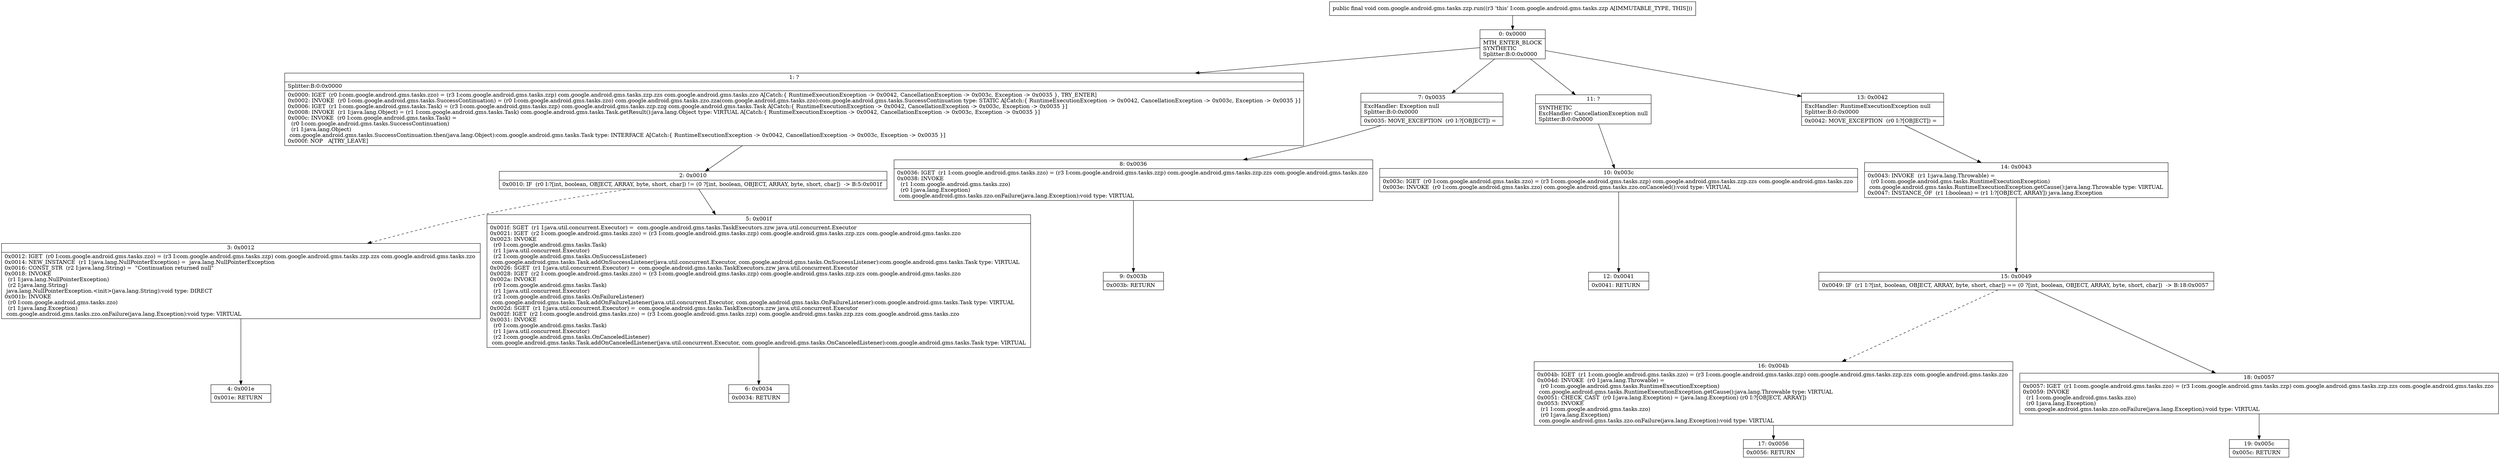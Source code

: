 digraph "CFG forcom.google.android.gms.tasks.zzp.run()V" {
Node_0 [shape=record,label="{0\:\ 0x0000|MTH_ENTER_BLOCK\lSYNTHETIC\lSplitter:B:0:0x0000\l}"];
Node_1 [shape=record,label="{1\:\ ?|Splitter:B:0:0x0000\l|0x0000: IGET  (r0 I:com.google.android.gms.tasks.zzo) = (r3 I:com.google.android.gms.tasks.zzp) com.google.android.gms.tasks.zzp.zzs com.google.android.gms.tasks.zzo A[Catch:\{ RuntimeExecutionException \-\> 0x0042, CancellationException \-\> 0x003c, Exception \-\> 0x0035 \}, TRY_ENTER]\l0x0002: INVOKE  (r0 I:com.google.android.gms.tasks.SuccessContinuation) = (r0 I:com.google.android.gms.tasks.zzo) com.google.android.gms.tasks.zzo.zza(com.google.android.gms.tasks.zzo):com.google.android.gms.tasks.SuccessContinuation type: STATIC A[Catch:\{ RuntimeExecutionException \-\> 0x0042, CancellationException \-\> 0x003c, Exception \-\> 0x0035 \}]\l0x0006: IGET  (r1 I:com.google.android.gms.tasks.Task) = (r3 I:com.google.android.gms.tasks.zzp) com.google.android.gms.tasks.zzp.zzg com.google.android.gms.tasks.Task A[Catch:\{ RuntimeExecutionException \-\> 0x0042, CancellationException \-\> 0x003c, Exception \-\> 0x0035 \}]\l0x0008: INVOKE  (r1 I:java.lang.Object) = (r1 I:com.google.android.gms.tasks.Task) com.google.android.gms.tasks.Task.getResult():java.lang.Object type: VIRTUAL A[Catch:\{ RuntimeExecutionException \-\> 0x0042, CancellationException \-\> 0x003c, Exception \-\> 0x0035 \}]\l0x000c: INVOKE  (r0 I:com.google.android.gms.tasks.Task) = \l  (r0 I:com.google.android.gms.tasks.SuccessContinuation)\l  (r1 I:java.lang.Object)\l com.google.android.gms.tasks.SuccessContinuation.then(java.lang.Object):com.google.android.gms.tasks.Task type: INTERFACE A[Catch:\{ RuntimeExecutionException \-\> 0x0042, CancellationException \-\> 0x003c, Exception \-\> 0x0035 \}]\l0x000f: NOP   A[TRY_LEAVE]\l}"];
Node_2 [shape=record,label="{2\:\ 0x0010|0x0010: IF  (r0 I:?[int, boolean, OBJECT, ARRAY, byte, short, char]) != (0 ?[int, boolean, OBJECT, ARRAY, byte, short, char])  \-\> B:5:0x001f \l}"];
Node_3 [shape=record,label="{3\:\ 0x0012|0x0012: IGET  (r0 I:com.google.android.gms.tasks.zzo) = (r3 I:com.google.android.gms.tasks.zzp) com.google.android.gms.tasks.zzp.zzs com.google.android.gms.tasks.zzo \l0x0014: NEW_INSTANCE  (r1 I:java.lang.NullPointerException) =  java.lang.NullPointerException \l0x0016: CONST_STR  (r2 I:java.lang.String) =  \"Continuation returned null\" \l0x0018: INVOKE  \l  (r1 I:java.lang.NullPointerException)\l  (r2 I:java.lang.String)\l java.lang.NullPointerException.\<init\>(java.lang.String):void type: DIRECT \l0x001b: INVOKE  \l  (r0 I:com.google.android.gms.tasks.zzo)\l  (r1 I:java.lang.Exception)\l com.google.android.gms.tasks.zzo.onFailure(java.lang.Exception):void type: VIRTUAL \l}"];
Node_4 [shape=record,label="{4\:\ 0x001e|0x001e: RETURN   \l}"];
Node_5 [shape=record,label="{5\:\ 0x001f|0x001f: SGET  (r1 I:java.util.concurrent.Executor) =  com.google.android.gms.tasks.TaskExecutors.zzw java.util.concurrent.Executor \l0x0021: IGET  (r2 I:com.google.android.gms.tasks.zzo) = (r3 I:com.google.android.gms.tasks.zzp) com.google.android.gms.tasks.zzp.zzs com.google.android.gms.tasks.zzo \l0x0023: INVOKE  \l  (r0 I:com.google.android.gms.tasks.Task)\l  (r1 I:java.util.concurrent.Executor)\l  (r2 I:com.google.android.gms.tasks.OnSuccessListener)\l com.google.android.gms.tasks.Task.addOnSuccessListener(java.util.concurrent.Executor, com.google.android.gms.tasks.OnSuccessListener):com.google.android.gms.tasks.Task type: VIRTUAL \l0x0026: SGET  (r1 I:java.util.concurrent.Executor) =  com.google.android.gms.tasks.TaskExecutors.zzw java.util.concurrent.Executor \l0x0028: IGET  (r2 I:com.google.android.gms.tasks.zzo) = (r3 I:com.google.android.gms.tasks.zzp) com.google.android.gms.tasks.zzp.zzs com.google.android.gms.tasks.zzo \l0x002a: INVOKE  \l  (r0 I:com.google.android.gms.tasks.Task)\l  (r1 I:java.util.concurrent.Executor)\l  (r2 I:com.google.android.gms.tasks.OnFailureListener)\l com.google.android.gms.tasks.Task.addOnFailureListener(java.util.concurrent.Executor, com.google.android.gms.tasks.OnFailureListener):com.google.android.gms.tasks.Task type: VIRTUAL \l0x002d: SGET  (r1 I:java.util.concurrent.Executor) =  com.google.android.gms.tasks.TaskExecutors.zzw java.util.concurrent.Executor \l0x002f: IGET  (r2 I:com.google.android.gms.tasks.zzo) = (r3 I:com.google.android.gms.tasks.zzp) com.google.android.gms.tasks.zzp.zzs com.google.android.gms.tasks.zzo \l0x0031: INVOKE  \l  (r0 I:com.google.android.gms.tasks.Task)\l  (r1 I:java.util.concurrent.Executor)\l  (r2 I:com.google.android.gms.tasks.OnCanceledListener)\l com.google.android.gms.tasks.Task.addOnCanceledListener(java.util.concurrent.Executor, com.google.android.gms.tasks.OnCanceledListener):com.google.android.gms.tasks.Task type: VIRTUAL \l}"];
Node_6 [shape=record,label="{6\:\ 0x0034|0x0034: RETURN   \l}"];
Node_7 [shape=record,label="{7\:\ 0x0035|ExcHandler: Exception null\lSplitter:B:0:0x0000\l|0x0035: MOVE_EXCEPTION  (r0 I:?[OBJECT]) =  \l}"];
Node_8 [shape=record,label="{8\:\ 0x0036|0x0036: IGET  (r1 I:com.google.android.gms.tasks.zzo) = (r3 I:com.google.android.gms.tasks.zzp) com.google.android.gms.tasks.zzp.zzs com.google.android.gms.tasks.zzo \l0x0038: INVOKE  \l  (r1 I:com.google.android.gms.tasks.zzo)\l  (r0 I:java.lang.Exception)\l com.google.android.gms.tasks.zzo.onFailure(java.lang.Exception):void type: VIRTUAL \l}"];
Node_9 [shape=record,label="{9\:\ 0x003b|0x003b: RETURN   \l}"];
Node_10 [shape=record,label="{10\:\ 0x003c|0x003c: IGET  (r0 I:com.google.android.gms.tasks.zzo) = (r3 I:com.google.android.gms.tasks.zzp) com.google.android.gms.tasks.zzp.zzs com.google.android.gms.tasks.zzo \l0x003e: INVOKE  (r0 I:com.google.android.gms.tasks.zzo) com.google.android.gms.tasks.zzo.onCanceled():void type: VIRTUAL \l}"];
Node_11 [shape=record,label="{11\:\ ?|SYNTHETIC\lExcHandler: CancellationException null\lSplitter:B:0:0x0000\l}"];
Node_12 [shape=record,label="{12\:\ 0x0041|0x0041: RETURN   \l}"];
Node_13 [shape=record,label="{13\:\ 0x0042|ExcHandler: RuntimeExecutionException null\lSplitter:B:0:0x0000\l|0x0042: MOVE_EXCEPTION  (r0 I:?[OBJECT]) =  \l}"];
Node_14 [shape=record,label="{14\:\ 0x0043|0x0043: INVOKE  (r1 I:java.lang.Throwable) = \l  (r0 I:com.google.android.gms.tasks.RuntimeExecutionException)\l com.google.android.gms.tasks.RuntimeExecutionException.getCause():java.lang.Throwable type: VIRTUAL \l0x0047: INSTANCE_OF  (r1 I:boolean) = (r1 I:?[OBJECT, ARRAY]) java.lang.Exception \l}"];
Node_15 [shape=record,label="{15\:\ 0x0049|0x0049: IF  (r1 I:?[int, boolean, OBJECT, ARRAY, byte, short, char]) == (0 ?[int, boolean, OBJECT, ARRAY, byte, short, char])  \-\> B:18:0x0057 \l}"];
Node_16 [shape=record,label="{16\:\ 0x004b|0x004b: IGET  (r1 I:com.google.android.gms.tasks.zzo) = (r3 I:com.google.android.gms.tasks.zzp) com.google.android.gms.tasks.zzp.zzs com.google.android.gms.tasks.zzo \l0x004d: INVOKE  (r0 I:java.lang.Throwable) = \l  (r0 I:com.google.android.gms.tasks.RuntimeExecutionException)\l com.google.android.gms.tasks.RuntimeExecutionException.getCause():java.lang.Throwable type: VIRTUAL \l0x0051: CHECK_CAST  (r0 I:java.lang.Exception) = (java.lang.Exception) (r0 I:?[OBJECT, ARRAY]) \l0x0053: INVOKE  \l  (r1 I:com.google.android.gms.tasks.zzo)\l  (r0 I:java.lang.Exception)\l com.google.android.gms.tasks.zzo.onFailure(java.lang.Exception):void type: VIRTUAL \l}"];
Node_17 [shape=record,label="{17\:\ 0x0056|0x0056: RETURN   \l}"];
Node_18 [shape=record,label="{18\:\ 0x0057|0x0057: IGET  (r1 I:com.google.android.gms.tasks.zzo) = (r3 I:com.google.android.gms.tasks.zzp) com.google.android.gms.tasks.zzp.zzs com.google.android.gms.tasks.zzo \l0x0059: INVOKE  \l  (r1 I:com.google.android.gms.tasks.zzo)\l  (r0 I:java.lang.Exception)\l com.google.android.gms.tasks.zzo.onFailure(java.lang.Exception):void type: VIRTUAL \l}"];
Node_19 [shape=record,label="{19\:\ 0x005c|0x005c: RETURN   \l}"];
MethodNode[shape=record,label="{public final void com.google.android.gms.tasks.zzp.run((r3 'this' I:com.google.android.gms.tasks.zzp A[IMMUTABLE_TYPE, THIS])) }"];
MethodNode -> Node_0;
Node_0 -> Node_1;
Node_0 -> Node_13;
Node_0 -> Node_11;
Node_0 -> Node_7;
Node_1 -> Node_2;
Node_2 -> Node_3[style=dashed];
Node_2 -> Node_5;
Node_3 -> Node_4;
Node_5 -> Node_6;
Node_7 -> Node_8;
Node_8 -> Node_9;
Node_10 -> Node_12;
Node_11 -> Node_10;
Node_13 -> Node_14;
Node_14 -> Node_15;
Node_15 -> Node_16[style=dashed];
Node_15 -> Node_18;
Node_16 -> Node_17;
Node_18 -> Node_19;
}

